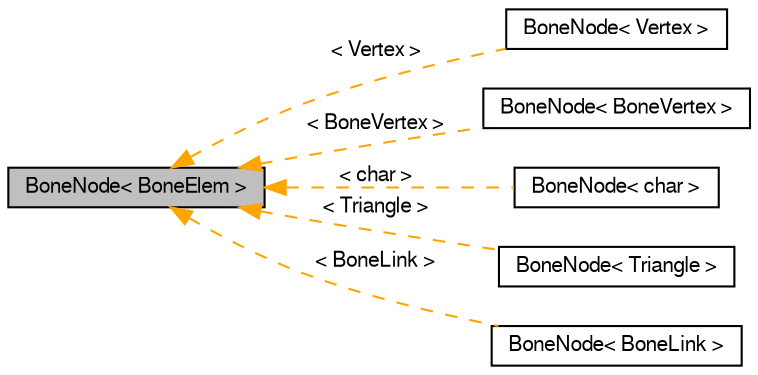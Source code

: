 digraph "BoneNode&lt; BoneElem &gt;"
{
 // LATEX_PDF_SIZE
  bgcolor="transparent";
  edge [fontname="FreeSans",fontsize="10",labelfontname="FreeSans",labelfontsize="10"];
  node [fontname="FreeSans",fontsize="10",shape=record];
  rankdir="LR";
  Node1 [label="BoneNode\< BoneElem \>",height=0.2,width=0.4,color="black", fillcolor="grey75", style="filled", fontcolor="black",tooltip="La classe BoneNode represente un noeud de la liste chainee."];
  Node1 -> Node2 [dir="back",color="orange",fontsize="10",style="dashed",label=" \< Vertex \>" ,fontname="FreeSans"];
  Node2 [label="BoneNode\< Vertex \>",height=0.2,width=0.4,color="black",URL="$a02476.html",tooltip=" "];
  Node1 -> Node3 [dir="back",color="orange",fontsize="10",style="dashed",label=" \< BoneVertex \>" ,fontname="FreeSans"];
  Node3 [label="BoneNode\< BoneVertex \>",height=0.2,width=0.4,color="black",URL="$a02476.html",tooltip=" "];
  Node1 -> Node4 [dir="back",color="orange",fontsize="10",style="dashed",label=" \< char \>" ,fontname="FreeSans"];
  Node4 [label="BoneNode\< char \>",height=0.2,width=0.4,color="black",URL="$a02476.html",tooltip=" "];
  Node1 -> Node5 [dir="back",color="orange",fontsize="10",style="dashed",label=" \< Triangle \>" ,fontname="FreeSans"];
  Node5 [label="BoneNode\< Triangle \>",height=0.2,width=0.4,color="black",URL="$a02476.html",tooltip=" "];
  Node1 -> Node6 [dir="back",color="orange",fontsize="10",style="dashed",label=" \< BoneLink \>" ,fontname="FreeSans"];
  Node6 [label="BoneNode\< BoneLink \>",height=0.2,width=0.4,color="black",URL="$a02476.html",tooltip=" "];
}
